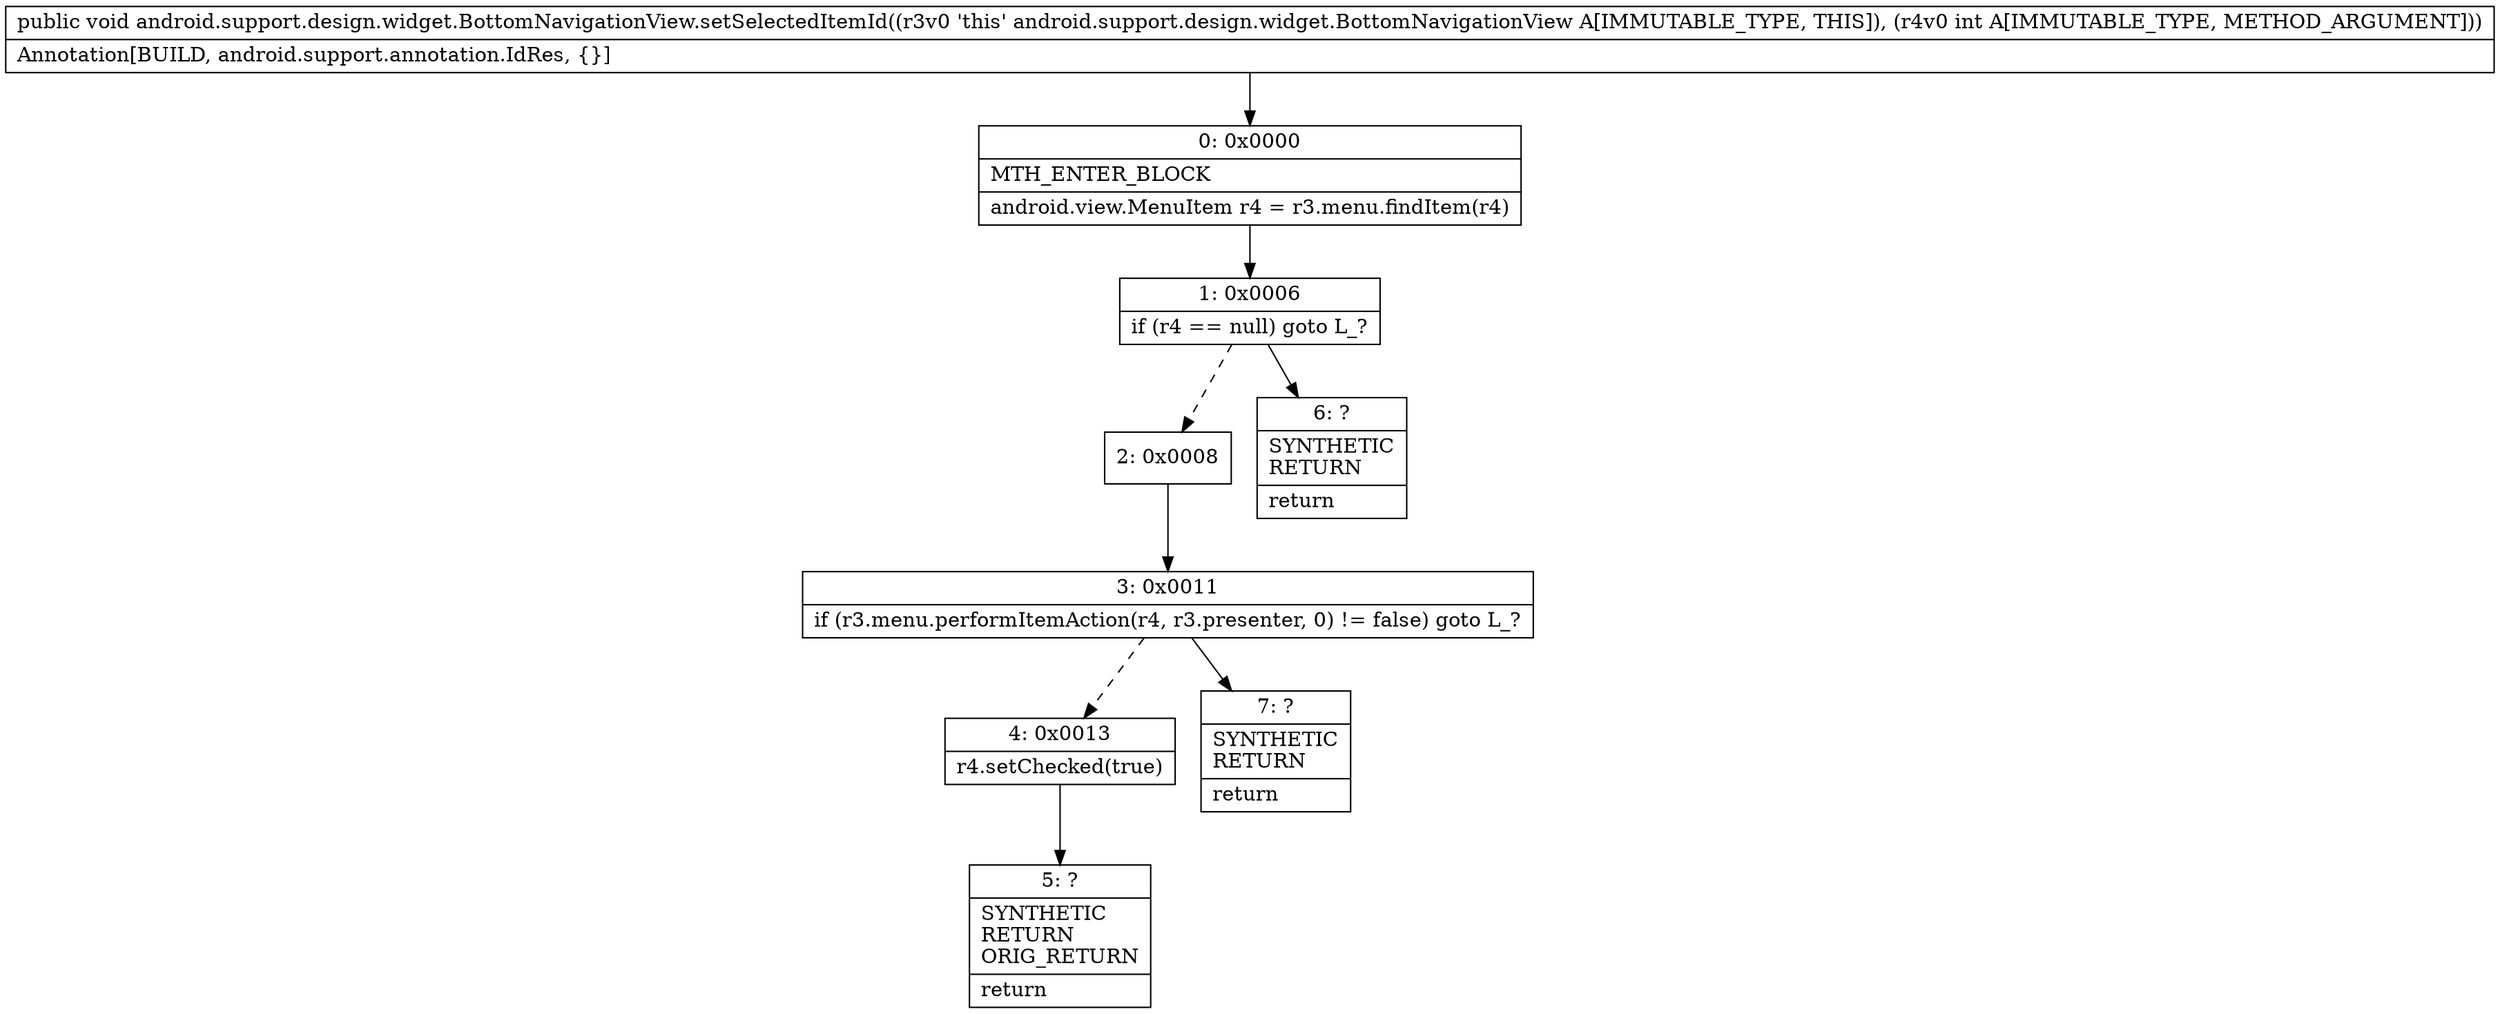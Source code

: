 digraph "CFG forandroid.support.design.widget.BottomNavigationView.setSelectedItemId(I)V" {
Node_0 [shape=record,label="{0\:\ 0x0000|MTH_ENTER_BLOCK\l|android.view.MenuItem r4 = r3.menu.findItem(r4)\l}"];
Node_1 [shape=record,label="{1\:\ 0x0006|if (r4 == null) goto L_?\l}"];
Node_2 [shape=record,label="{2\:\ 0x0008}"];
Node_3 [shape=record,label="{3\:\ 0x0011|if (r3.menu.performItemAction(r4, r3.presenter, 0) != false) goto L_?\l}"];
Node_4 [shape=record,label="{4\:\ 0x0013|r4.setChecked(true)\l}"];
Node_5 [shape=record,label="{5\:\ ?|SYNTHETIC\lRETURN\lORIG_RETURN\l|return\l}"];
Node_6 [shape=record,label="{6\:\ ?|SYNTHETIC\lRETURN\l|return\l}"];
Node_7 [shape=record,label="{7\:\ ?|SYNTHETIC\lRETURN\l|return\l}"];
MethodNode[shape=record,label="{public void android.support.design.widget.BottomNavigationView.setSelectedItemId((r3v0 'this' android.support.design.widget.BottomNavigationView A[IMMUTABLE_TYPE, THIS]), (r4v0 int A[IMMUTABLE_TYPE, METHOD_ARGUMENT]))  | Annotation[BUILD, android.support.annotation.IdRes, \{\}]\l}"];
MethodNode -> Node_0;
Node_0 -> Node_1;
Node_1 -> Node_2[style=dashed];
Node_1 -> Node_6;
Node_2 -> Node_3;
Node_3 -> Node_4[style=dashed];
Node_3 -> Node_7;
Node_4 -> Node_5;
}

